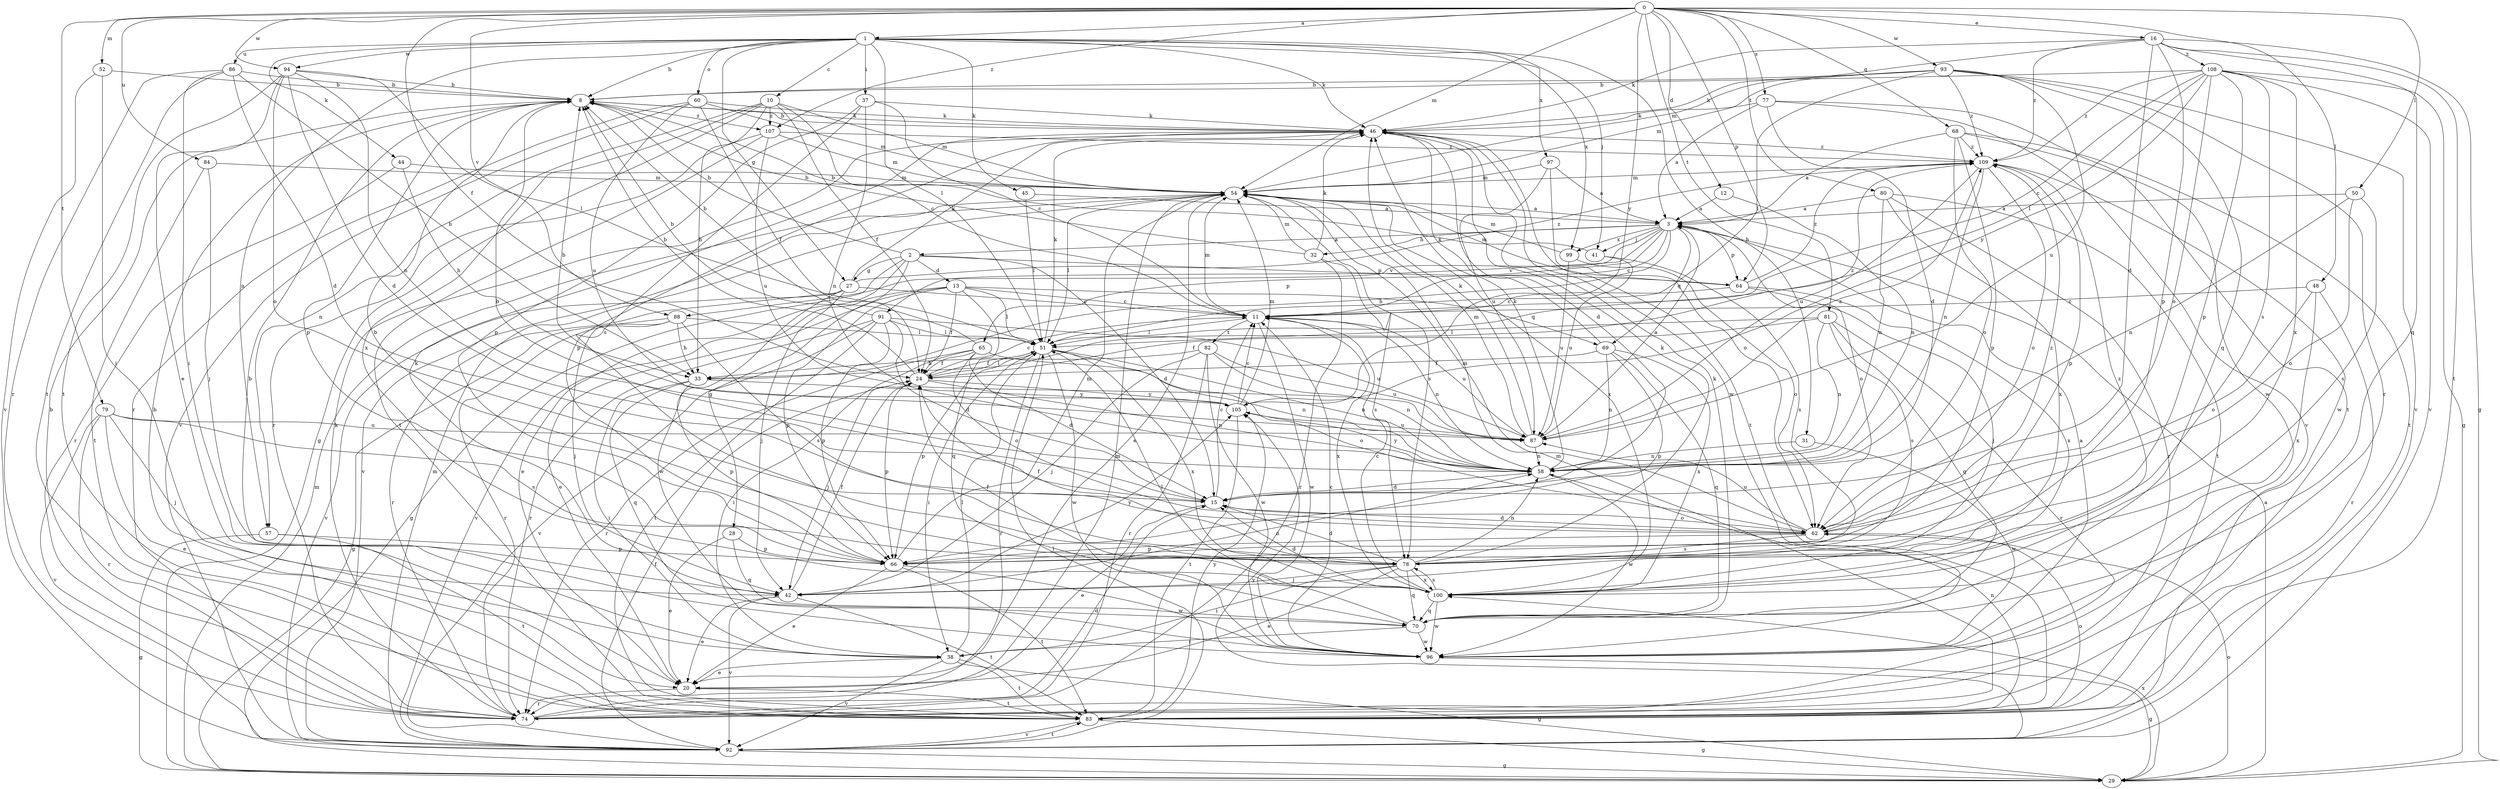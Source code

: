 strict digraph  {
0;
1;
2;
3;
8;
10;
11;
12;
13;
15;
16;
20;
24;
27;
28;
29;
31;
32;
33;
37;
38;
41;
42;
44;
45;
46;
48;
50;
51;
52;
54;
57;
58;
60;
62;
64;
65;
66;
68;
69;
70;
74;
77;
78;
79;
80;
81;
82;
83;
84;
86;
87;
88;
91;
92;
93;
94;
96;
97;
99;
100;
105;
107;
108;
109;
0 -> 1  [label=a];
0 -> 12  [label=d];
0 -> 16  [label=e];
0 -> 24  [label=f];
0 -> 48  [label=l];
0 -> 50  [label=l];
0 -> 52  [label=m];
0 -> 54  [label=m];
0 -> 64  [label=p];
0 -> 68  [label=q];
0 -> 77  [label=s];
0 -> 79  [label=t];
0 -> 80  [label=t];
0 -> 81  [label=t];
0 -> 84  [label=u];
0 -> 88  [label=v];
0 -> 93  [label=w];
0 -> 94  [label=w];
0 -> 105  [label=y];
0 -> 107  [label=z];
1 -> 8  [label=b];
1 -> 10  [label=c];
1 -> 27  [label=g];
1 -> 31  [label=h];
1 -> 37  [label=i];
1 -> 41  [label=j];
1 -> 44  [label=k];
1 -> 45  [label=k];
1 -> 46  [label=k];
1 -> 51  [label=l];
1 -> 57  [label=n];
1 -> 60  [label=o];
1 -> 86  [label=u];
1 -> 94  [label=w];
1 -> 97  [label=x];
1 -> 99  [label=x];
2 -> 8  [label=b];
2 -> 13  [label=d];
2 -> 15  [label=d];
2 -> 20  [label=e];
2 -> 27  [label=g];
2 -> 28  [label=g];
2 -> 29  [label=g];
2 -> 64  [label=p];
3 -> 2  [label=a];
3 -> 11  [label=c];
3 -> 32  [label=h];
3 -> 33  [label=h];
3 -> 41  [label=j];
3 -> 62  [label=o];
3 -> 64  [label=p];
3 -> 65  [label=p];
3 -> 69  [label=q];
3 -> 88  [label=v];
3 -> 91  [label=v];
3 -> 99  [label=x];
8 -> 46  [label=k];
8 -> 66  [label=p];
8 -> 107  [label=z];
10 -> 11  [label=c];
10 -> 24  [label=f];
10 -> 29  [label=g];
10 -> 33  [label=h];
10 -> 54  [label=m];
10 -> 57  [label=n];
10 -> 100  [label=x];
10 -> 107  [label=z];
11 -> 51  [label=l];
11 -> 54  [label=m];
11 -> 58  [label=n];
11 -> 82  [label=t];
11 -> 87  [label=u];
11 -> 96  [label=w];
11 -> 100  [label=x];
12 -> 3  [label=a];
12 -> 58  [label=n];
13 -> 11  [label=c];
13 -> 20  [label=e];
13 -> 24  [label=f];
13 -> 51  [label=l];
13 -> 66  [label=p];
13 -> 69  [label=q];
13 -> 70  [label=q];
13 -> 92  [label=v];
15 -> 8  [label=b];
15 -> 11  [label=c];
15 -> 20  [label=e];
15 -> 62  [label=o];
16 -> 15  [label=d];
16 -> 29  [label=g];
16 -> 46  [label=k];
16 -> 54  [label=m];
16 -> 66  [label=p];
16 -> 70  [label=q];
16 -> 83  [label=t];
16 -> 108  [label=z];
16 -> 109  [label=z];
20 -> 74  [label=r];
20 -> 83  [label=t];
24 -> 8  [label=b];
24 -> 11  [label=c];
24 -> 42  [label=j];
24 -> 51  [label=l];
24 -> 58  [label=n];
24 -> 66  [label=p];
24 -> 105  [label=y];
27 -> 11  [label=c];
27 -> 42  [label=j];
27 -> 46  [label=k];
27 -> 74  [label=r];
27 -> 92  [label=v];
27 -> 96  [label=w];
27 -> 109  [label=z];
28 -> 20  [label=e];
28 -> 66  [label=p];
28 -> 70  [label=q];
29 -> 3  [label=a];
29 -> 54  [label=m];
29 -> 62  [label=o];
29 -> 100  [label=x];
31 -> 58  [label=n];
31 -> 96  [label=w];
32 -> 8  [label=b];
32 -> 46  [label=k];
32 -> 54  [label=m];
32 -> 74  [label=r];
32 -> 78  [label=s];
33 -> 38  [label=i];
33 -> 66  [label=p];
33 -> 70  [label=q];
33 -> 105  [label=y];
33 -> 109  [label=z];
37 -> 11  [label=c];
37 -> 46  [label=k];
37 -> 58  [label=n];
37 -> 66  [label=p];
37 -> 78  [label=s];
38 -> 20  [label=e];
38 -> 29  [label=g];
38 -> 51  [label=l];
38 -> 83  [label=t];
38 -> 92  [label=v];
41 -> 8  [label=b];
41 -> 78  [label=s];
41 -> 87  [label=u];
42 -> 20  [label=e];
42 -> 24  [label=f];
42 -> 46  [label=k];
42 -> 58  [label=n];
42 -> 83  [label=t];
42 -> 92  [label=v];
42 -> 105  [label=y];
44 -> 33  [label=h];
44 -> 54  [label=m];
44 -> 74  [label=r];
45 -> 3  [label=a];
45 -> 51  [label=l];
46 -> 8  [label=b];
46 -> 15  [label=d];
46 -> 66  [label=p];
46 -> 83  [label=t];
46 -> 96  [label=w];
46 -> 109  [label=z];
48 -> 11  [label=c];
48 -> 62  [label=o];
48 -> 74  [label=r];
48 -> 100  [label=x];
50 -> 3  [label=a];
50 -> 58  [label=n];
50 -> 62  [label=o];
50 -> 78  [label=s];
51 -> 24  [label=f];
51 -> 38  [label=i];
51 -> 46  [label=k];
51 -> 58  [label=n];
51 -> 62  [label=o];
51 -> 66  [label=p];
51 -> 74  [label=r];
51 -> 96  [label=w];
51 -> 100  [label=x];
52 -> 8  [label=b];
52 -> 38  [label=i];
52 -> 92  [label=v];
54 -> 3  [label=a];
54 -> 20  [label=e];
54 -> 51  [label=l];
54 -> 78  [label=s];
54 -> 92  [label=v];
54 -> 100  [label=x];
57 -> 29  [label=g];
57 -> 66  [label=p];
57 -> 83  [label=t];
58 -> 15  [label=d];
58 -> 46  [label=k];
58 -> 96  [label=w];
58 -> 105  [label=y];
60 -> 24  [label=f];
60 -> 46  [label=k];
60 -> 54  [label=m];
60 -> 74  [label=r];
60 -> 87  [label=u];
60 -> 92  [label=v];
62 -> 15  [label=d];
62 -> 54  [label=m];
62 -> 66  [label=p];
62 -> 78  [label=s];
62 -> 87  [label=u];
62 -> 109  [label=z];
64 -> 11  [label=c];
64 -> 42  [label=j];
64 -> 54  [label=m];
64 -> 100  [label=x];
64 -> 109  [label=z];
65 -> 8  [label=b];
65 -> 15  [label=d];
65 -> 24  [label=f];
65 -> 38  [label=i];
65 -> 58  [label=n];
65 -> 62  [label=o];
65 -> 74  [label=r];
66 -> 20  [label=e];
66 -> 54  [label=m];
66 -> 83  [label=t];
66 -> 96  [label=w];
68 -> 3  [label=a];
68 -> 62  [label=o];
68 -> 66  [label=p];
68 -> 83  [label=t];
68 -> 96  [label=w];
68 -> 109  [label=z];
69 -> 24  [label=f];
69 -> 46  [label=k];
69 -> 58  [label=n];
69 -> 66  [label=p];
69 -> 70  [label=q];
69 -> 100  [label=x];
70 -> 38  [label=i];
70 -> 46  [label=k];
70 -> 51  [label=l];
70 -> 96  [label=w];
74 -> 8  [label=b];
74 -> 15  [label=d];
74 -> 46  [label=k];
74 -> 54  [label=m];
77 -> 3  [label=a];
77 -> 15  [label=d];
77 -> 46  [label=k];
77 -> 83  [label=t];
77 -> 92  [label=v];
78 -> 8  [label=b];
78 -> 15  [label=d];
78 -> 20  [label=e];
78 -> 24  [label=f];
78 -> 38  [label=i];
78 -> 42  [label=j];
78 -> 46  [label=k];
78 -> 58  [label=n];
78 -> 70  [label=q];
78 -> 100  [label=x];
79 -> 20  [label=e];
79 -> 42  [label=j];
79 -> 74  [label=r];
79 -> 78  [label=s];
79 -> 87  [label=u];
79 -> 92  [label=v];
80 -> 3  [label=a];
80 -> 58  [label=n];
80 -> 74  [label=r];
80 -> 83  [label=t];
80 -> 100  [label=x];
81 -> 24  [label=f];
81 -> 51  [label=l];
81 -> 58  [label=n];
81 -> 70  [label=q];
81 -> 74  [label=r];
81 -> 78  [label=s];
82 -> 33  [label=h];
82 -> 42  [label=j];
82 -> 58  [label=n];
82 -> 74  [label=r];
82 -> 87  [label=u];
82 -> 96  [label=w];
83 -> 8  [label=b];
83 -> 29  [label=g];
83 -> 54  [label=m];
83 -> 58  [label=n];
83 -> 62  [label=o];
83 -> 92  [label=v];
83 -> 105  [label=y];
84 -> 42  [label=j];
84 -> 54  [label=m];
84 -> 83  [label=t];
86 -> 8  [label=b];
86 -> 15  [label=d];
86 -> 33  [label=h];
86 -> 38  [label=i];
86 -> 74  [label=r];
86 -> 83  [label=t];
87 -> 3  [label=a];
87 -> 46  [label=k];
87 -> 54  [label=m];
87 -> 58  [label=n];
87 -> 109  [label=z];
88 -> 29  [label=g];
88 -> 33  [label=h];
88 -> 42  [label=j];
88 -> 51  [label=l];
88 -> 74  [label=r];
88 -> 78  [label=s];
91 -> 8  [label=b];
91 -> 15  [label=d];
91 -> 51  [label=l];
91 -> 66  [label=p];
91 -> 74  [label=r];
91 -> 83  [label=t];
91 -> 87  [label=u];
91 -> 92  [label=v];
92 -> 24  [label=f];
92 -> 29  [label=g];
92 -> 51  [label=l];
92 -> 54  [label=m];
92 -> 83  [label=t];
92 -> 105  [label=y];
93 -> 8  [label=b];
93 -> 46  [label=k];
93 -> 51  [label=l];
93 -> 54  [label=m];
93 -> 70  [label=q];
93 -> 74  [label=r];
93 -> 87  [label=u];
93 -> 92  [label=v];
93 -> 109  [label=z];
94 -> 8  [label=b];
94 -> 15  [label=d];
94 -> 20  [label=e];
94 -> 51  [label=l];
94 -> 58  [label=n];
94 -> 62  [label=o];
94 -> 83  [label=t];
96 -> 3  [label=a];
96 -> 8  [label=b];
96 -> 11  [label=c];
96 -> 29  [label=g];
97 -> 3  [label=a];
97 -> 54  [label=m];
97 -> 62  [label=o];
97 -> 87  [label=u];
99 -> 54  [label=m];
99 -> 62  [label=o];
99 -> 87  [label=u];
100 -> 11  [label=c];
100 -> 15  [label=d];
100 -> 24  [label=f];
100 -> 70  [label=q];
100 -> 78  [label=s];
100 -> 96  [label=w];
100 -> 109  [label=z];
105 -> 8  [label=b];
105 -> 11  [label=c];
105 -> 54  [label=m];
105 -> 83  [label=t];
105 -> 87  [label=u];
107 -> 54  [label=m];
107 -> 74  [label=r];
107 -> 83  [label=t];
107 -> 87  [label=u];
107 -> 109  [label=z];
108 -> 8  [label=b];
108 -> 11  [label=c];
108 -> 29  [label=g];
108 -> 51  [label=l];
108 -> 62  [label=o];
108 -> 66  [label=p];
108 -> 78  [label=s];
108 -> 92  [label=v];
108 -> 100  [label=x];
108 -> 105  [label=y];
108 -> 109  [label=z];
109 -> 54  [label=m];
109 -> 58  [label=n];
109 -> 62  [label=o];
109 -> 66  [label=p];
109 -> 87  [label=u];
109 -> 96  [label=w];
}
